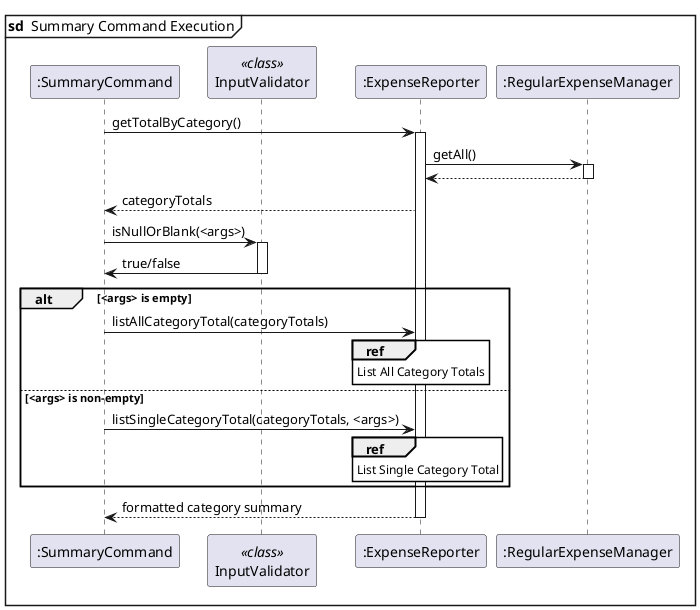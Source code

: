 @startuml summary
skinparam sequenceReferenceBackgroundColor #fffff

mainframe **sd**  Summary Command Execution

participant ":SummaryCommand" as SC
participant "InputValidator" as IV <<class>>
participant ":ExpenseReporter" as ER
participant ":RegularExpenseManager" as REM

SC -> ER: getTotalByCategory()
activate ER

ER -> REM ++ : getAll()
REM --> ER --

ER --> SC: categoryTotals

SC -> IV: isNullOrBlank(<args>)
activate IV

IV -> SC: true/false
deactivate IV

alt <args> is empty
SC -> ER: listAllCategoryTotal(categoryTotals)
ref over ER
List All Category Totals
end ref

else <args> is non-empty

SC -> ER: listSingleCategoryTotal(categoryTotals, <args>)

ref over ER
List Single Category Total
end ref
end

ER --> SC: formatted category summary
deactivate ER

@enduml